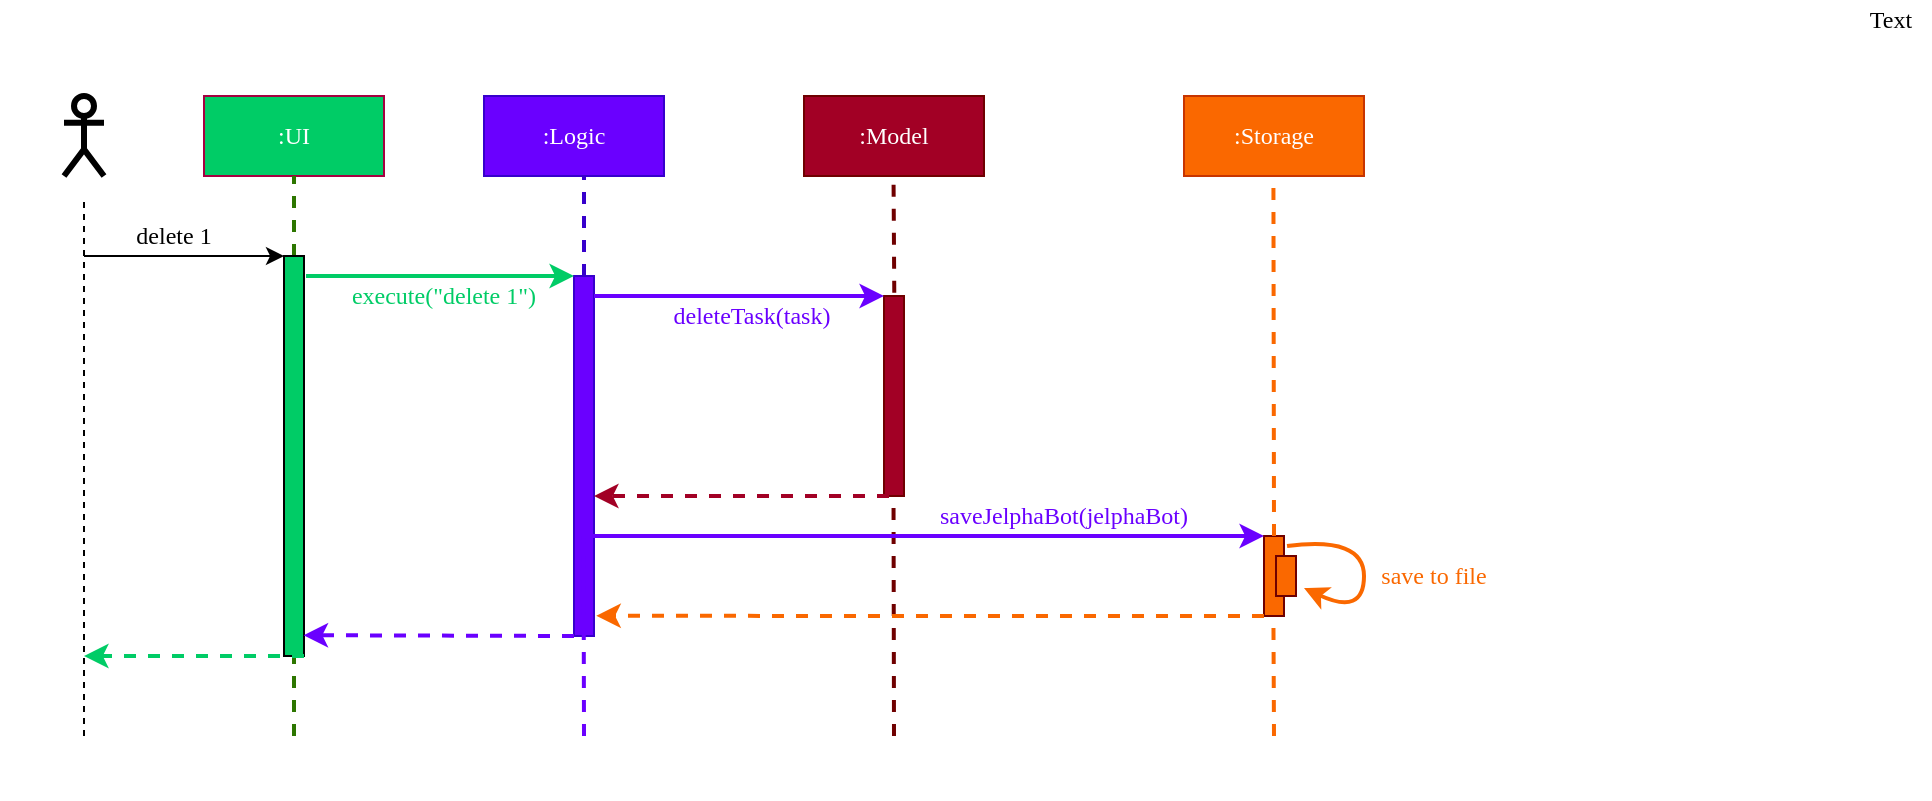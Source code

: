 <mxfile version="12.9.7" type="device"><diagram id="PnAtoG9oxPUh2EXN0bKi" name="Page-1"><mxGraphModel dx="1510" dy="728" grid="1" gridSize="10" guides="1" tooltips="1" connect="1" arrows="1" fold="1" page="1" pageScale="1" pageWidth="827" pageHeight="1169" math="0" shadow="0"><root><mxCell id="0"/><mxCell id="1" parent="0"/><mxCell id="JoTqszGlgpeN-e5WxoKj-45" value="" style="rounded=1;whiteSpace=wrap;html=1;strokeColor=#FFFFFF;strokeWidth=3;fillColor=#ffffff;fontFamily=Verdana;" vertex="1" parent="1"><mxGeometry x="40" y="130" width="760" height="380" as="geometry"/></mxCell><mxCell id="JoTqszGlgpeN-e5WxoKj-35" value="" style="rounded=0;whiteSpace=wrap;html=1;fillColor=#fa6800;fontFamily=Verdana;strokeColor=#6F0000;fontColor=#ffffff;" vertex="1" parent="1"><mxGeometry x="670" y="380" width="10" height="40" as="geometry"/></mxCell><mxCell id="JoTqszGlgpeN-e5WxoKj-1" value="" style="shape=umlActor;verticalLabelPosition=bottom;labelBackgroundColor=#ffffff;verticalAlign=top;html=1;outlineConnect=0;strokeWidth=3;" vertex="1" parent="1"><mxGeometry x="70" y="160" width="20" height="40" as="geometry"/></mxCell><mxCell id="JoTqszGlgpeN-e5WxoKj-2" value="" style="endArrow=none;dashed=1;html=1;" edge="1" parent="1"><mxGeometry width="50" height="50" relative="1" as="geometry"><mxPoint x="80" y="480" as="sourcePoint"/><mxPoint x="80" y="210" as="targetPoint"/></mxGeometry></mxCell><mxCell id="JoTqszGlgpeN-e5WxoKj-5" value="&lt;font face=&quot;Verdana&quot;&gt;:UI&lt;/font&gt;" style="rounded=0;whiteSpace=wrap;html=1;fillColor=#00CC66;strokeColor=#A50040;fontColor=#ffffff;" vertex="1" parent="1"><mxGeometry x="140" y="160" width="90" height="40" as="geometry"/></mxCell><mxCell id="JoTqszGlgpeN-e5WxoKj-6" value="" style="endArrow=classic;html=1;" edge="1" parent="1"><mxGeometry width="50" height="50" relative="1" as="geometry"><mxPoint x="80" y="240" as="sourcePoint"/><mxPoint x="180" y="240" as="targetPoint"/></mxGeometry></mxCell><mxCell id="JoTqszGlgpeN-e5WxoKj-8" value="delete 1" style="text;html=1;strokeColor=none;fillColor=none;align=center;verticalAlign=middle;whiteSpace=wrap;rounded=0;fontFamily=Verdana;" vertex="1" parent="1"><mxGeometry x="80" y="220" width="90" height="20" as="geometry"/></mxCell><mxCell id="JoTqszGlgpeN-e5WxoKj-9" value="" style="endArrow=none;html=1;fontFamily=Verdana;entryX=0.5;entryY=1;entryDx=0;entryDy=0;dashed=1;fillColor=#60a917;strokeColor=#2D7600;strokeWidth=2;" edge="1" parent="1" source="JoTqszGlgpeN-e5WxoKj-10" target="JoTqszGlgpeN-e5WxoKj-5"><mxGeometry width="50" height="50" relative="1" as="geometry"><mxPoint x="185" y="440" as="sourcePoint"/><mxPoint x="440" y="290" as="targetPoint"/></mxGeometry></mxCell><mxCell id="JoTqszGlgpeN-e5WxoKj-10" value="" style="rounded=0;whiteSpace=wrap;html=1;fillColor=#00CC66;fontFamily=Verdana;" vertex="1" parent="1"><mxGeometry x="180" y="240" width="10" height="200" as="geometry"/></mxCell><mxCell id="JoTqszGlgpeN-e5WxoKj-11" value="" style="endArrow=none;html=1;fontFamily=Verdana;entryX=0.5;entryY=1;entryDx=0;entryDy=0;dashed=1;fillColor=#60a917;strokeColor=#2D7600;strokeWidth=2;" edge="1" parent="1" target="JoTqszGlgpeN-e5WxoKj-10"><mxGeometry width="50" height="50" relative="1" as="geometry"><mxPoint x="185" y="480" as="sourcePoint"/><mxPoint x="185" y="200" as="targetPoint"/></mxGeometry></mxCell><mxCell id="JoTqszGlgpeN-e5WxoKj-13" value="&lt;font face=&quot;Verdana&quot;&gt;:Logic&lt;/font&gt;" style="rounded=0;whiteSpace=wrap;html=1;fillColor=#6a00ff;strokeColor=#3700CC;fontColor=#ffffff;" vertex="1" parent="1"><mxGeometry x="280" y="160" width="90" height="40" as="geometry"/></mxCell><mxCell id="JoTqszGlgpeN-e5WxoKj-14" value="" style="endArrow=none;dashed=1;html=1;fontFamily=Verdana;fillColor=#6a00ff;strokeColor=#3700CC;strokeWidth=2;" edge="1" parent="1"><mxGeometry width="50" height="50" relative="1" as="geometry"><mxPoint x="330" y="250" as="sourcePoint"/><mxPoint x="330" y="200" as="targetPoint"/></mxGeometry></mxCell><mxCell id="JoTqszGlgpeN-e5WxoKj-15" value="" style="rounded=0;whiteSpace=wrap;html=1;fillColor=#6a00ff;fontFamily=Verdana;strokeColor=#3700CC;fontColor=#ffffff;" vertex="1" parent="1"><mxGeometry x="325" y="250" width="10" height="180" as="geometry"/></mxCell><mxCell id="JoTqszGlgpeN-e5WxoKj-16" value="" style="endArrow=classic;html=1;strokeWidth=2;fontFamily=Verdana;entryX=0;entryY=0;entryDx=0;entryDy=0;fillColor=#60a917;strokeColor=#00cc66;" edge="1" parent="1" target="JoTqszGlgpeN-e5WxoKj-15"><mxGeometry width="50" height="50" relative="1" as="geometry"><mxPoint x="191" y="250" as="sourcePoint"/><mxPoint x="320" y="240" as="targetPoint"/></mxGeometry></mxCell><mxCell id="JoTqszGlgpeN-e5WxoKj-17" value="&lt;font color=&quot;#00cc66&quot;&gt;execute(&quot;delete 1&quot;)&lt;/font&gt;" style="text;html=1;strokeColor=none;fillColor=none;align=center;verticalAlign=middle;whiteSpace=wrap;rounded=0;fontFamily=Verdana;" vertex="1" parent="1"><mxGeometry x="200" y="250" width="120" height="20" as="geometry"/></mxCell><mxCell id="JoTqszGlgpeN-e5WxoKj-18" value="&lt;font face=&quot;Verdana&quot;&gt;:Model&lt;/font&gt;" style="rounded=0;whiteSpace=wrap;html=1;fillColor=#a20025;strokeColor=#6F0000;fontColor=#ffffff;" vertex="1" parent="1"><mxGeometry x="440" y="160" width="90" height="40" as="geometry"/></mxCell><mxCell id="JoTqszGlgpeN-e5WxoKj-19" value="" style="endArrow=none;dashed=1;html=1;fontFamily=Verdana;fillColor=#a20025;strokeColor=#6F0000;strokeWidth=2;exitX=0.514;exitY=-0.016;exitDx=0;exitDy=0;exitPerimeter=0;" edge="1" parent="1" source="JoTqszGlgpeN-e5WxoKj-20"><mxGeometry width="50" height="50" relative="1" as="geometry"><mxPoint x="484.76" y="250" as="sourcePoint"/><mxPoint x="484.76" y="200" as="targetPoint"/></mxGeometry></mxCell><mxCell id="JoTqszGlgpeN-e5WxoKj-20" value="" style="rounded=0;whiteSpace=wrap;html=1;fillColor=#a20025;fontFamily=Verdana;strokeColor=#6F0000;fontColor=#ffffff;" vertex="1" parent="1"><mxGeometry x="480" y="260" width="10" height="100" as="geometry"/></mxCell><mxCell id="JoTqszGlgpeN-e5WxoKj-21" value="" style="endArrow=classic;html=1;strokeWidth=2;fontFamily=Verdana;entryX=0;entryY=0;entryDx=0;entryDy=0;fillColor=#6a00ff;strokeColor=#6a00ff;" edge="1" parent="1" target="JoTqszGlgpeN-e5WxoKj-20"><mxGeometry width="50" height="50" relative="1" as="geometry"><mxPoint x="335" y="260" as="sourcePoint"/><mxPoint x="469" y="260.0" as="targetPoint"/></mxGeometry></mxCell><mxCell id="JoTqszGlgpeN-e5WxoKj-24" value="&lt;font color=&quot;#6a00ff&quot;&gt;deleteTask(task)&lt;/font&gt;" style="text;html=1;strokeColor=none;fillColor=none;align=center;verticalAlign=middle;whiteSpace=wrap;rounded=0;fontFamily=Verdana;" vertex="1" parent="1"><mxGeometry x="364" y="260" width="100" height="20" as="geometry"/></mxCell><mxCell id="JoTqszGlgpeN-e5WxoKj-26" value="" style="endArrow=none;dashed=1;html=1;fontFamily=Verdana;fillColor=#a20025;strokeColor=#6F0000;strokeWidth=2;" edge="1" parent="1"><mxGeometry width="50" height="50" relative="1" as="geometry"><mxPoint x="485" y="480" as="sourcePoint"/><mxPoint x="484.76" y="360" as="targetPoint"/></mxGeometry></mxCell><mxCell id="JoTqszGlgpeN-e5WxoKj-27" value="" style="endArrow=classic;html=1;strokeColor=#a20025;strokeWidth=2;fontFamily=Verdana;exitX=0.25;exitY=1;exitDx=0;exitDy=0;dashed=1;" edge="1" parent="1" source="JoTqszGlgpeN-e5WxoKj-20"><mxGeometry width="50" height="50" relative="1" as="geometry"><mxPoint x="420" y="350" as="sourcePoint"/><mxPoint x="335" y="360" as="targetPoint"/></mxGeometry></mxCell><mxCell id="JoTqszGlgpeN-e5WxoKj-29" value="" style="endArrow=classic;html=1;strokeWidth=2;fontFamily=Verdana;fillColor=#6a00ff;strokeColor=#6a00ff;exitX=0;exitY=1;exitDx=0;exitDy=0;dashed=1;entryX=0.978;entryY=0.948;entryDx=0;entryDy=0;entryPerimeter=0;" edge="1" parent="1" source="JoTqszGlgpeN-e5WxoKj-15" target="JoTqszGlgpeN-e5WxoKj-10"><mxGeometry width="50" height="50" relative="1" as="geometry"><mxPoint x="320" y="430" as="sourcePoint"/><mxPoint x="189" y="427" as="targetPoint"/></mxGeometry></mxCell><mxCell id="JoTqszGlgpeN-e5WxoKj-30" value="" style="endArrow=none;dashed=1;html=1;fontFamily=Verdana;fillColor=#6a00ff;strokeColor=#6a00ff;strokeWidth=2;" edge="1" parent="1"><mxGeometry width="50" height="50" relative="1" as="geometry"><mxPoint x="330" y="480" as="sourcePoint"/><mxPoint x="329.76" y="380" as="targetPoint"/></mxGeometry></mxCell><mxCell id="JoTqszGlgpeN-e5WxoKj-31" value="" style="endArrow=classic;html=1;strokeWidth=2;fontFamily=Verdana;fillColor=#60a917;strokeColor=#00cc66;exitX=1;exitY=1;exitDx=0;exitDy=0;dashed=1;" edge="1" parent="1" source="JoTqszGlgpeN-e5WxoKj-10"><mxGeometry width="50" height="50" relative="1" as="geometry"><mxPoint x="-54" y="390" as="sourcePoint"/><mxPoint x="80" y="440" as="targetPoint"/></mxGeometry></mxCell><mxCell id="JoTqszGlgpeN-e5WxoKj-32" value="&lt;font face=&quot;Verdana&quot;&gt;:Storage&lt;/font&gt;" style="rounded=0;whiteSpace=wrap;html=1;fillColor=#fa6800;strokeColor=#C73500;fontColor=#ffffff;" vertex="1" parent="1"><mxGeometry x="630" y="160" width="90" height="40" as="geometry"/></mxCell><mxCell id="JoTqszGlgpeN-e5WxoKj-33" value="" style="endArrow=classic;html=1;strokeWidth=2;fontFamily=Verdana;fillColor=#6a00ff;strokeColor=#6a00ff;entryX=0;entryY=0;entryDx=0;entryDy=0;" edge="1" parent="1" target="JoTqszGlgpeN-e5WxoKj-35"><mxGeometry width="50" height="50" relative="1" as="geometry"><mxPoint x="330" y="380" as="sourcePoint"/><mxPoint x="640" y="380" as="targetPoint"/></mxGeometry></mxCell><mxCell id="JoTqszGlgpeN-e5WxoKj-34" value="" style="endArrow=none;dashed=1;html=1;fontFamily=Verdana;fillColor=#fa6800;strokeColor=#fa6800;strokeWidth=2;exitX=0.5;exitY=0;exitDx=0;exitDy=0;" edge="1" parent="1" source="JoTqszGlgpeN-e5WxoKj-35"><mxGeometry width="50" height="50" relative="1" as="geometry"><mxPoint x="675.09" y="258.4" as="sourcePoint"/><mxPoint x="674.71" y="200" as="targetPoint"/></mxGeometry></mxCell><mxCell id="JoTqszGlgpeN-e5WxoKj-36" value="" style="endArrow=none;dashed=1;html=1;fontFamily=Verdana;fillColor=#fa6800;strokeColor=#fa6800;strokeWidth=2;" edge="1" parent="1"><mxGeometry width="50" height="50" relative="1" as="geometry"><mxPoint x="675" y="480" as="sourcePoint"/><mxPoint x="674.71" y="420" as="targetPoint"/></mxGeometry></mxCell><mxCell id="JoTqszGlgpeN-e5WxoKj-38" value="&lt;font color=&quot;#fa6800&quot;&gt;save to file&lt;/font&gt;" style="text;html=1;strokeColor=none;fillColor=none;align=center;verticalAlign=middle;whiteSpace=wrap;rounded=0;fontFamily=Verdana;" vertex="1" parent="1"><mxGeometry x="720" y="390" width="70" height="20" as="geometry"/></mxCell><mxCell id="JoTqszGlgpeN-e5WxoKj-39" value="&lt;font color=&quot;#6a00ff&quot;&gt;saveJelphaBot(jelphaBot)&lt;/font&gt;" style="text;html=1;strokeColor=none;fillColor=none;align=center;verticalAlign=middle;whiteSpace=wrap;rounded=0;fontFamily=Verdana;" vertex="1" parent="1"><mxGeometry x="500" y="360" width="140" height="20" as="geometry"/></mxCell><mxCell id="JoTqszGlgpeN-e5WxoKj-40" value="" style="endArrow=classic;html=1;strokeColor=#fa6800;strokeWidth=2;fontFamily=Verdana;exitX=0;exitY=1;exitDx=0;exitDy=0;entryX=1.116;entryY=0.944;entryDx=0;entryDy=0;entryPerimeter=0;dashed=1;" edge="1" parent="1" source="JoTqszGlgpeN-e5WxoKj-35" target="JoTqszGlgpeN-e5WxoKj-15"><mxGeometry width="50" height="50" relative="1" as="geometry"><mxPoint x="580" y="430" as="sourcePoint"/><mxPoint x="340" y="420" as="targetPoint"/></mxGeometry></mxCell><mxCell id="JoTqszGlgpeN-e5WxoKj-43" value="" style="rounded=0;whiteSpace=wrap;html=1;fillColor=#fa6800;fontFamily=Verdana;strokeColor=#6F0000;fontColor=#ffffff;" vertex="1" parent="1"><mxGeometry x="676" y="390" width="10" height="20" as="geometry"/></mxCell><mxCell id="JoTqszGlgpeN-e5WxoKj-37" value="" style="endArrow=classic;html=1;strokeColor=#fa6800;strokeWidth=2;fontFamily=Verdana;curved=1;exitX=1.152;exitY=0.126;exitDx=0;exitDy=0;exitPerimeter=0;" edge="1" parent="1" source="JoTqszGlgpeN-e5WxoKj-35"><mxGeometry width="50" height="50" relative="1" as="geometry"><mxPoint x="682" y="380" as="sourcePoint"/><mxPoint x="690" y="406" as="targetPoint"/><Array as="points"><mxPoint x="720" y="380"/><mxPoint x="720" y="420"/></Array></mxGeometry></mxCell><mxCell id="JoTqszGlgpeN-e5WxoKj-46" value="Text" style="text;html=1;align=center;verticalAlign=middle;resizable=0;points=[];autosize=1;fontFamily=Verdana;" vertex="1" parent="1"><mxGeometry x="963" y="112" width="40" height="20" as="geometry"/></mxCell></root></mxGraphModel></diagram></mxfile>

